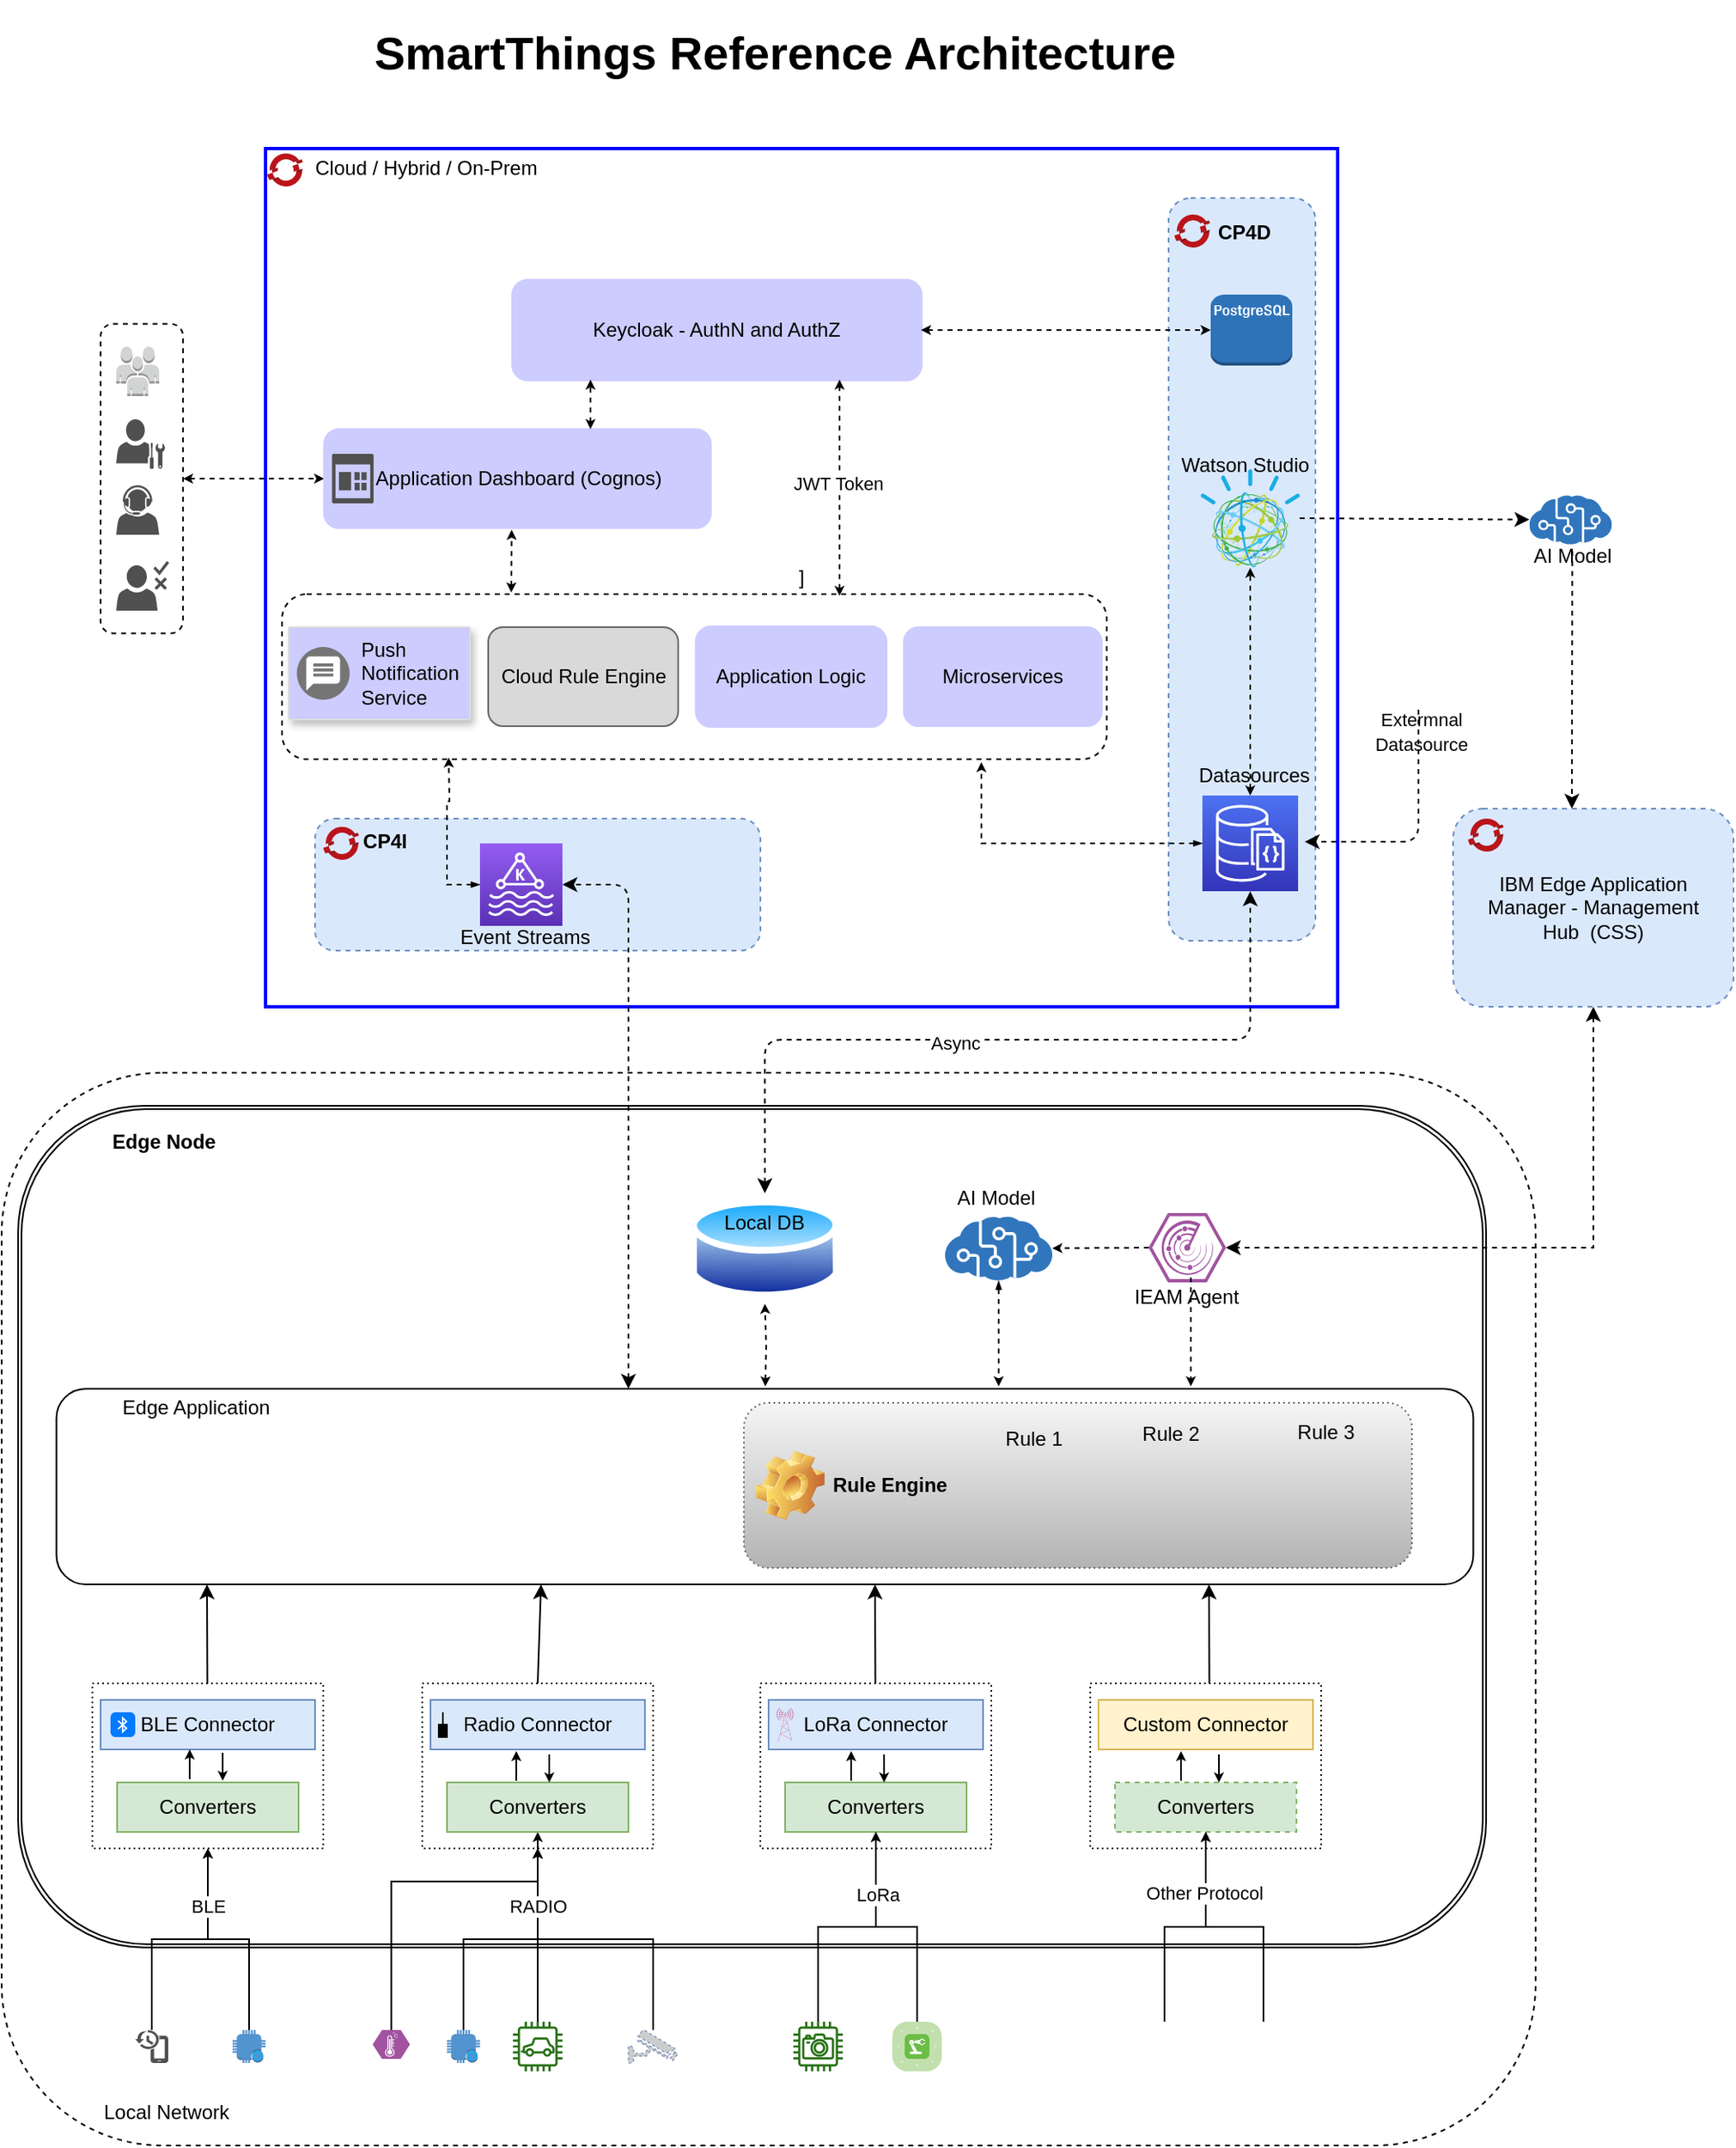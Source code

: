 <mxfile version="13.6.6" type="device"><diagram id="K2JOMQrAE5aV9y4oIN3B" name="Reference Architecture"><mxGraphModel dx="1384" dy="809" grid="1" gridSize="10" guides="1" tooltips="1" connect="1" arrows="1" fold="1" page="1" pageScale="1" pageWidth="3300" pageHeight="4681" math="0" shadow="0"><root><mxCell id="0"/><mxCell id="1" parent="0"/><mxCell id="ki3pZIqDiEEyHdZOTzgK-7" value="" style="shape=ext;rounded=1;html=1;whiteSpace=wrap;double=1;" parent="1" vertex="1"><mxGeometry x="530" y="810" width="890" height="510" as="geometry"/></mxCell><mxCell id="ki3pZIqDiEEyHdZOTzgK-104" value="]&lt;br&gt;" style="rounded=0;whiteSpace=wrap;html=1;fillColor=none;strokeWidth=2;strokeColor=#0000FF;arcSize=18;" parent="1" vertex="1"><mxGeometry x="680" y="230" width="650" height="520" as="geometry"/></mxCell><mxCell id="i5qE6kOKq2bLkz_fCe1D-12" value="" style="rounded=1;whiteSpace=wrap;html=1;dashed=1;fillColor=#dae8fc;strokeColor=#6c8ebf;" vertex="1" parent="1"><mxGeometry x="710" y="636" width="270" height="80" as="geometry"/></mxCell><mxCell id="lqFAifLF0XMjg3w4Bl0_-29" value="" style="rounded=1;whiteSpace=wrap;html=1;dashed=1;fillColor=#dae8fc;strokeColor=#6c8ebf;" parent="1" vertex="1"><mxGeometry x="1227.5" y="260" width="89" height="450" as="geometry"/></mxCell><mxCell id="lqFAifLF0XMjg3w4Bl0_-6" value="" style="rounded=1;whiteSpace=wrap;html=1;fillColor=none;dashed=1;" parent="1" vertex="1"><mxGeometry x="580" y="336.25" width="50" height="187.5" as="geometry"/></mxCell><mxCell id="ki3pZIqDiEEyHdZOTzgK-134" value="" style="rounded=1;whiteSpace=wrap;html=1;strokeWidth=1;fillColor=none;dashed=1;" parent="1" vertex="1"><mxGeometry x="690" y="500" width="500" height="100" as="geometry"/></mxCell><mxCell id="ki3pZIqDiEEyHdZOTzgK-8" value="" style="rounded=1;whiteSpace=wrap;html=1;fillColor=none;dashed=1;" parent="1" vertex="1"><mxGeometry x="520" y="790" width="930" height="650" as="geometry"/></mxCell><mxCell id="ki3pZIqDiEEyHdZOTzgK-4" value="" style="outlineConnect=0;dashed=0;verticalLabelPosition=bottom;verticalAlign=top;align=center;html=1;shape=mxgraph.aws3.alexa_enabled_device;fillColor=#5294CF;gradientColor=none;" parent="1" vertex="1"><mxGeometry x="660" y="1370" width="20" height="20" as="geometry"/></mxCell><mxCell id="ki3pZIqDiEEyHdZOTzgK-5" value="" style="pointerEvents=1;shadow=0;dashed=0;html=1;strokeColor=none;labelPosition=center;verticalLabelPosition=bottom;verticalAlign=top;align=center;fillColor=#505050;shape=mxgraph.mscae.intune.device_history" parent="1" vertex="1"><mxGeometry x="601" y="1370" width="20" height="20" as="geometry"/></mxCell><mxCell id="ki3pZIqDiEEyHdZOTzgK-49" value="" style="edgeStyle=orthogonalEdgeStyle;rounded=0;orthogonalLoop=1;jettySize=auto;html=1;startSize=3;endSize=3;" parent="1" source="ki3pZIqDiEEyHdZOTzgK-6" target="ki3pZIqDiEEyHdZOTzgK-43" edge="1"><mxGeometry relative="1" as="geometry"/></mxCell><mxCell id="ki3pZIqDiEEyHdZOTzgK-6" value="" style="outlineConnect=0;fontColor=#232F3E;gradientColor=none;fillColor=#277116;strokeColor=none;dashed=0;verticalLabelPosition=bottom;verticalAlign=top;align=center;html=1;fontSize=12;fontStyle=0;aspect=fixed;pointerEvents=1;shape=mxgraph.aws4.car;" parent="1" vertex="1"><mxGeometry x="830" y="1365" width="30" height="30" as="geometry"/></mxCell><mxCell id="ki3pZIqDiEEyHdZOTzgK-19" value="" style="fontColor=#0066CC;verticalAlign=top;verticalLabelPosition=bottom;labelPosition=center;align=center;html=1;outlineConnect=0;fillColor=#CCCCCC;strokeColor=#6881B3;gradientColor=none;gradientDirection=north;strokeWidth=2;shape=mxgraph.networks.security_camera;dashed=1;" parent="1" vertex="1"><mxGeometry x="900" y="1370" width="30" height="20" as="geometry"/></mxCell><mxCell id="ki3pZIqDiEEyHdZOTzgK-20" value="" style="outlineConnect=0;fontColor=#232F3E;gradientColor=none;fillColor=#277116;strokeColor=none;dashed=0;verticalLabelPosition=bottom;verticalAlign=top;align=center;html=1;fontSize=12;fontStyle=0;aspect=fixed;pointerEvents=1;shape=mxgraph.aws4.camera;" parent="1" vertex="1"><mxGeometry x="1000" y="1365" width="30" height="30" as="geometry"/></mxCell><mxCell id="ki3pZIqDiEEyHdZOTzgK-23" value="Local Network" style="text;html=1;strokeColor=none;fillColor=none;align=center;verticalAlign=middle;whiteSpace=wrap;rounded=0;dashed=1;" parent="1" vertex="1"><mxGeometry x="580" y="1410" width="80" height="20" as="geometry"/></mxCell><mxCell id="ki3pZIqDiEEyHdZOTzgK-29" value="" style="rounded=0;whiteSpace=wrap;html=1;fillColor=none;dashed=1;dashPattern=1 2;strokeColor=#0F0F0F;" parent="1" vertex="1"><mxGeometry x="575" y="1160" width="140" height="100" as="geometry"/></mxCell><mxCell id="ki3pZIqDiEEyHdZOTzgK-28" value="BLE Connector" style="rounded=0;whiteSpace=wrap;html=1;fillColor=#dae8fc;strokeColor=#6c8ebf;" parent="1" vertex="1"><mxGeometry x="580" y="1170" width="130" height="30" as="geometry"/></mxCell><mxCell id="ki3pZIqDiEEyHdZOTzgK-30" value="Converters" style="rounded=0;whiteSpace=wrap;html=1;fillColor=#d5e8d4;strokeColor=#82b366;" parent="1" vertex="1"><mxGeometry x="590" y="1220" width="110" height="30" as="geometry"/></mxCell><mxCell id="ki3pZIqDiEEyHdZOTzgK-31" value="" style="shape=image;html=1;verticalAlign=top;verticalLabelPosition=bottom;labelBackgroundColor=#ffffff;imageAspect=0;aspect=fixed;image=https://cdn4.iconfinder.com/data/icons/ionicons/512/icon-ios7-refresh-empty-128.png;dashed=1;dashPattern=1 2;strokeColor=#0F0F0F;fillColor=none;" parent="1" vertex="1"><mxGeometry x="593" y="1226" width="20" height="20" as="geometry"/></mxCell><mxCell id="ki3pZIqDiEEyHdZOTzgK-32" value="" style="html=1;strokeWidth=1;shadow=0;dashed=0;shape=mxgraph.ios7.misc.bluetooth;fillColor=#007AFF;strokeColor=none;buttonText=;strokeColor2=#222222;fontColor=#222222;fontSize=8;verticalLabelPosition=bottom;verticalAlign=top;align=center;dashPattern=1 2;" parent="1" vertex="1"><mxGeometry x="586" y="1177.5" width="15" height="15" as="geometry"/></mxCell><mxCell id="ki3pZIqDiEEyHdZOTzgK-34" value="" style="endArrow=classic;html=1;entryX=0.582;entryY=-0.033;entryDx=0;entryDy=0;entryPerimeter=0;startSize=3;endSize=3;" parent="1" target="ki3pZIqDiEEyHdZOTzgK-30" edge="1"><mxGeometry width="50" height="50" relative="1" as="geometry"><mxPoint x="654" y="1202" as="sourcePoint"/><mxPoint x="1140" y="1190" as="targetPoint"/></mxGeometry></mxCell><mxCell id="ki3pZIqDiEEyHdZOTzgK-35" value="" style="endArrow=classic;html=1;entryX=0.454;entryY=1;entryDx=0;entryDy=0;entryPerimeter=0;startSize=3;endSize=3;" parent="1" edge="1"><mxGeometry width="50" height="50" relative="1" as="geometry"><mxPoint x="634" y="1218" as="sourcePoint"/><mxPoint x="634.02" y="1200" as="targetPoint"/></mxGeometry></mxCell><mxCell id="ki3pZIqDiEEyHdZOTzgK-39" value="" style="edgeStyle=orthogonalEdgeStyle;rounded=0;orthogonalLoop=1;jettySize=auto;html=1;startSize=3;endSize=3;" parent="1" source="ki3pZIqDiEEyHdZOTzgK-5" target="ki3pZIqDiEEyHdZOTzgK-29" edge="1"><mxGeometry relative="1" as="geometry"/></mxCell><mxCell id="ki3pZIqDiEEyHdZOTzgK-38" value="" style="edgeStyle=orthogonalEdgeStyle;rounded=0;orthogonalLoop=1;jettySize=auto;html=1;startSize=3;endSize=3;" parent="1" source="ki3pZIqDiEEyHdZOTzgK-4" target="ki3pZIqDiEEyHdZOTzgK-29" edge="1"><mxGeometry relative="1" as="geometry"/></mxCell><mxCell id="ki3pZIqDiEEyHdZOTzgK-40" value="BLE" style="edgeLabel;html=1;align=center;verticalAlign=middle;resizable=0;points=[];" parent="ki3pZIqDiEEyHdZOTzgK-38" vertex="1" connectable="0"><mxGeometry x="0.481" relative="1" as="geometry"><mxPoint as="offset"/></mxGeometry></mxCell><mxCell id="ki3pZIqDiEEyHdZOTzgK-41" value="" style="rounded=0;whiteSpace=wrap;html=1;fillColor=none;dashed=1;dashPattern=1 2;strokeColor=#0F0F0F;" parent="1" vertex="1"><mxGeometry x="775" y="1160" width="140" height="100" as="geometry"/></mxCell><mxCell id="ki3pZIqDiEEyHdZOTzgK-42" value="Radio Connector" style="rounded=0;whiteSpace=wrap;html=1;fillColor=#dae8fc;strokeColor=#6c8ebf;" parent="1" vertex="1"><mxGeometry x="780" y="1170" width="130" height="30" as="geometry"/></mxCell><mxCell id="ki3pZIqDiEEyHdZOTzgK-43" value="Converters" style="rounded=0;whiteSpace=wrap;html=1;fillColor=#d5e8d4;strokeColor=#82b366;" parent="1" vertex="1"><mxGeometry x="790" y="1220" width="110" height="30" as="geometry"/></mxCell><mxCell id="ki3pZIqDiEEyHdZOTzgK-44" value="" style="outlineConnect=0;dashed=0;verticalLabelPosition=bottom;verticalAlign=top;align=center;html=1;shape=mxgraph.aws3.alexa_enabled_device;fillColor=#5294CF;gradientColor=none;" parent="1" vertex="1"><mxGeometry x="790" y="1370" width="20" height="20" as="geometry"/></mxCell><mxCell id="ki3pZIqDiEEyHdZOTzgK-45" value="" style="edgeStyle=orthogonalEdgeStyle;rounded=0;orthogonalLoop=1;jettySize=auto;html=1;startSize=3;endSize=3;" parent="1" source="ki3pZIqDiEEyHdZOTzgK-44" target="ki3pZIqDiEEyHdZOTzgK-41" edge="1"><mxGeometry relative="1" as="geometry"/></mxCell><mxCell id="ki3pZIqDiEEyHdZOTzgK-47" value="" style="edgeStyle=orthogonalEdgeStyle;rounded=0;orthogonalLoop=1;jettySize=auto;html=1;startSize=3;endSize=3;" parent="1" source="ki3pZIqDiEEyHdZOTzgK-19" target="ki3pZIqDiEEyHdZOTzgK-41" edge="1"><mxGeometry relative="1" as="geometry"/></mxCell><mxCell id="ki3pZIqDiEEyHdZOTzgK-48" value="RADIO" style="edgeLabel;html=1;align=center;verticalAlign=middle;resizable=0;points=[];" parent="ki3pZIqDiEEyHdZOTzgK-47" vertex="1" connectable="0"><mxGeometry x="0.611" relative="1" as="geometry"><mxPoint as="offset"/></mxGeometry></mxCell><mxCell id="ki3pZIqDiEEyHdZOTzgK-50" value="" style="verticalLabelPosition=bottom;shadow=0;dashed=0;align=center;fillColor=strokeColor;html=1;verticalAlign=top;strokeWidth=1;shape=mxgraph.electrical.miscellaneous.mf_contact_2;dashPattern=1 2;direction=south;" parent="1" vertex="1"><mxGeometry x="785" y="1177.5" width="5" height="15" as="geometry"/></mxCell><mxCell id="ki3pZIqDiEEyHdZOTzgK-51" value="" style="rounded=0;whiteSpace=wrap;html=1;fillColor=none;dashed=1;dashPattern=1 2;strokeColor=#0F0F0F;" parent="1" vertex="1"><mxGeometry x="980" y="1160" width="140" height="100" as="geometry"/></mxCell><mxCell id="ki3pZIqDiEEyHdZOTzgK-52" value="LoRa Connector" style="rounded=0;whiteSpace=wrap;html=1;fillColor=#dae8fc;strokeColor=#6c8ebf;" parent="1" vertex="1"><mxGeometry x="985" y="1170" width="130" height="30" as="geometry"/></mxCell><mxCell id="ki3pZIqDiEEyHdZOTzgK-53" value="Converters" style="rounded=0;whiteSpace=wrap;html=1;fillColor=#d5e8d4;strokeColor=#82b366;" parent="1" vertex="1"><mxGeometry x="995" y="1220" width="110" height="30" as="geometry"/></mxCell><mxCell id="ki3pZIqDiEEyHdZOTzgK-54" value="" style="verticalLabelPosition=bottom;html=1;fillColor=#6ABD46;strokeColor=#ffffff;verticalAlign=top;align=center;points=[[0.085,0.085,0],[0.915,0.085,0],[0.915,0.915,0],[0.085,0.915,0],[0.25,0,0],[0.5,0,0],[0.75,0,0],[1,0.25,0],[1,0.5,0],[1,0.75,0],[0.75,1,0],[0.5,1,0],[0.25,1,0],[0,0.75,0],[0,0.5,0],[0,0.25,0]];pointerEvents=1;shape=mxgraph.cisco_safe.compositeIcon;bgIcon=mxgraph.cisco_safe.architecture.generic_appliance;resIcon=mxgraph.cisco_safe.architecture.actuator;dashed=1;dashPattern=1 2;" parent="1" vertex="1"><mxGeometry x="1060" y="1365" width="30" height="30" as="geometry"/></mxCell><mxCell id="ki3pZIqDiEEyHdZOTzgK-55" value="" style="edgeStyle=orthogonalEdgeStyle;rounded=0;orthogonalLoop=1;jettySize=auto;html=1;startSize=3;endSize=3;" parent="1" source="ki3pZIqDiEEyHdZOTzgK-20" target="ki3pZIqDiEEyHdZOTzgK-53" edge="1"><mxGeometry relative="1" as="geometry"/></mxCell><mxCell id="ki3pZIqDiEEyHdZOTzgK-56" value="" style="edgeStyle=orthogonalEdgeStyle;rounded=0;orthogonalLoop=1;jettySize=auto;html=1;startSize=3;endSize=3;" parent="1" source="ki3pZIqDiEEyHdZOTzgK-54" target="ki3pZIqDiEEyHdZOTzgK-53" edge="1"><mxGeometry relative="1" as="geometry"/></mxCell><mxCell id="ki3pZIqDiEEyHdZOTzgK-57" value="LoRa" style="edgeLabel;html=1;align=center;verticalAlign=middle;resizable=0;points=[];" parent="ki3pZIqDiEEyHdZOTzgK-56" vertex="1" connectable="0"><mxGeometry x="0.457" y="-1" relative="1" as="geometry"><mxPoint as="offset"/></mxGeometry></mxCell><mxCell id="ki3pZIqDiEEyHdZOTzgK-58" value="" style="fontColor=#0066CC;verticalAlign=top;verticalLabelPosition=bottom;labelPosition=center;align=center;html=1;outlineConnect=0;fillColor=#CCCCCC;gradientColor=none;gradientDirection=north;strokeWidth=2;shape=mxgraph.networks.radio_tower;dashed=1;dashPattern=1 2;strokeColor=#CC0066;" parent="1" vertex="1"><mxGeometry x="990" y="1175" width="10" height="20" as="geometry"/></mxCell><mxCell id="ki3pZIqDiEEyHdZOTzgK-59" value="" style="shape=image;html=1;verticalAlign=top;verticalLabelPosition=bottom;labelBackgroundColor=#ffffff;imageAspect=0;aspect=fixed;image=https://cdn4.iconfinder.com/data/icons/ionicons/512/icon-ios7-refresh-empty-128.png;dashed=1;dashPattern=1 2;strokeColor=#0F0F0F;fillColor=none;" parent="1" vertex="1"><mxGeometry x="790" y="1226" width="20" height="20" as="geometry"/></mxCell><mxCell id="ki3pZIqDiEEyHdZOTzgK-60" value="" style="shape=image;html=1;verticalAlign=top;verticalLabelPosition=bottom;labelBackgroundColor=#ffffff;imageAspect=0;aspect=fixed;image=https://cdn4.iconfinder.com/data/icons/ionicons/512/icon-ios7-refresh-empty-128.png;dashed=1;dashPattern=1 2;strokeColor=#0F0F0F;fillColor=none;" parent="1" vertex="1"><mxGeometry x="995" y="1225" width="20" height="20" as="geometry"/></mxCell><mxCell id="ki3pZIqDiEEyHdZOTzgK-61" value="" style="endArrow=classic;html=1;entryX=0.582;entryY=-0.033;entryDx=0;entryDy=0;entryPerimeter=0;startSize=3;endSize=3;" parent="1" edge="1"><mxGeometry width="50" height="50" relative="1" as="geometry"><mxPoint x="852" y="1203" as="sourcePoint"/><mxPoint x="852.02" y="1220.01" as="targetPoint"/></mxGeometry></mxCell><mxCell id="ki3pZIqDiEEyHdZOTzgK-62" value="" style="endArrow=classic;html=1;entryX=0.454;entryY=1;entryDx=0;entryDy=0;entryPerimeter=0;startSize=3;endSize=3;" parent="1" edge="1"><mxGeometry width="50" height="50" relative="1" as="geometry"><mxPoint x="832" y="1219" as="sourcePoint"/><mxPoint x="832.02" y="1201" as="targetPoint"/></mxGeometry></mxCell><mxCell id="ki3pZIqDiEEyHdZOTzgK-63" value="" style="endArrow=classic;html=1;entryX=0.582;entryY=-0.033;entryDx=0;entryDy=0;entryPerimeter=0;startSize=3;endSize=3;" parent="1" edge="1"><mxGeometry width="50" height="50" relative="1" as="geometry"><mxPoint x="1055" y="1203" as="sourcePoint"/><mxPoint x="1055.02" y="1220.01" as="targetPoint"/></mxGeometry></mxCell><mxCell id="ki3pZIqDiEEyHdZOTzgK-64" value="" style="endArrow=classic;html=1;entryX=0.454;entryY=1;entryDx=0;entryDy=0;entryPerimeter=0;startSize=3;endSize=3;" parent="1" edge="1"><mxGeometry width="50" height="50" relative="1" as="geometry"><mxPoint x="1035" y="1219" as="sourcePoint"/><mxPoint x="1035.02" y="1201" as="targetPoint"/></mxGeometry></mxCell><mxCell id="ki3pZIqDiEEyHdZOTzgK-65" value="" style="rounded=0;whiteSpace=wrap;html=1;fillColor=none;dashed=1;dashPattern=1 2;strokeColor=#0F0F0F;" parent="1" vertex="1"><mxGeometry x="1180" y="1160" width="140" height="100" as="geometry"/></mxCell><mxCell id="ki3pZIqDiEEyHdZOTzgK-66" value="Custom Connector" style="rounded=0;whiteSpace=wrap;html=1;fillColor=#fff2cc;strokeColor=#d6b656;" parent="1" vertex="1"><mxGeometry x="1185" y="1170" width="130" height="30" as="geometry"/></mxCell><mxCell id="ki3pZIqDiEEyHdZOTzgK-67" value="Converters" style="rounded=0;whiteSpace=wrap;html=1;fillColor=#d5e8d4;strokeColor=#82b366;dashed=1;" parent="1" vertex="1"><mxGeometry x="1195" y="1220" width="110" height="30" as="geometry"/></mxCell><mxCell id="ki3pZIqDiEEyHdZOTzgK-68" value="" style="endArrow=classic;html=1;entryX=0.454;entryY=1;entryDx=0;entryDy=0;entryPerimeter=0;startSize=3;endSize=3;" parent="1" edge="1"><mxGeometry width="50" height="50" relative="1" as="geometry"><mxPoint x="1235" y="1219" as="sourcePoint"/><mxPoint x="1235.02" y="1201" as="targetPoint"/></mxGeometry></mxCell><mxCell id="ki3pZIqDiEEyHdZOTzgK-69" value="" style="endArrow=classic;html=1;entryX=0.582;entryY=-0.033;entryDx=0;entryDy=0;entryPerimeter=0;startSize=3;endSize=3;" parent="1" edge="1"><mxGeometry width="50" height="50" relative="1" as="geometry"><mxPoint x="1258" y="1203" as="sourcePoint"/><mxPoint x="1258.02" y="1220.01" as="targetPoint"/></mxGeometry></mxCell><mxCell id="ki3pZIqDiEEyHdZOTzgK-70" value="" style="shape=image;html=1;verticalAlign=top;verticalLabelPosition=bottom;labelBackgroundColor=#ffffff;imageAspect=0;aspect=fixed;image=https://cdn2.iconfinder.com/data/icons/ios-7-icons/50/engine-128.png;dashed=1;dashPattern=1 2;strokeColor=#CC0066;fillColor=none;" parent="1" vertex="1"><mxGeometry x="1210" y="1365" width="30" height="30" as="geometry"/></mxCell><mxCell id="ki3pZIqDiEEyHdZOTzgK-71" value="" style="shape=image;html=1;verticalAlign=top;verticalLabelPosition=bottom;labelBackgroundColor=#ffffff;imageAspect=0;aspect=fixed;image=https://cdn0.iconfinder.com/data/icons/analytic-investment-and-balanced-scorecard/512/33_Bulb_light_light_bulb_tips-128.png;dashed=1;dashPattern=1 2;strokeColor=#CC0066;fillColor=none;" parent="1" vertex="1"><mxGeometry x="1270" y="1365" width="30" height="30" as="geometry"/></mxCell><mxCell id="ki3pZIqDiEEyHdZOTzgK-72" value="" style="edgeStyle=orthogonalEdgeStyle;rounded=0;orthogonalLoop=1;jettySize=auto;html=1;startSize=3;endSize=3;" parent="1" source="ki3pZIqDiEEyHdZOTzgK-71" target="ki3pZIqDiEEyHdZOTzgK-67" edge="1"><mxGeometry relative="1" as="geometry"/></mxCell><mxCell id="ki3pZIqDiEEyHdZOTzgK-73" value="" style="edgeStyle=orthogonalEdgeStyle;rounded=0;orthogonalLoop=1;jettySize=auto;html=1;startSize=3;endSize=3;" parent="1" source="ki3pZIqDiEEyHdZOTzgK-70" target="ki3pZIqDiEEyHdZOTzgK-67" edge="1"><mxGeometry relative="1" as="geometry"/></mxCell><mxCell id="ki3pZIqDiEEyHdZOTzgK-74" value="Other Protocol" style="edgeLabel;html=1;align=center;verticalAlign=middle;resizable=0;points=[];" parent="ki3pZIqDiEEyHdZOTzgK-73" vertex="1" connectable="0"><mxGeometry x="0.471" y="1" relative="1" as="geometry"><mxPoint as="offset"/></mxGeometry></mxCell><mxCell id="ki3pZIqDiEEyHdZOTzgK-75" value="Rule Engine" style="label;whiteSpace=wrap;html=1;image=img/clipart/Gear_128x128.png;dashed=1;dashPattern=1 2;gradientColor=#b3b3b3;fillColor=#f5f5f5;strokeColor=#666666;" parent="1" vertex="1"><mxGeometry x="970" y="990" width="405" height="100" as="geometry"/></mxCell><mxCell id="ki3pZIqDiEEyHdZOTzgK-76" value="&lt;p style=&quot;line-height: 120%&quot;&gt;&lt;font style=&quot;font-size: 12px&quot;&gt;Edge Node&lt;/font&gt;&lt;/p&gt;" style="text;strokeColor=none;fillColor=none;html=1;fontSize=24;fontStyle=1;verticalAlign=middle;align=center;dashed=1;dashPattern=1 2;" parent="1" vertex="1"><mxGeometry x="575" y="820" width="85" height="20" as="geometry"/></mxCell><mxCell id="ki3pZIqDiEEyHdZOTzgK-77" value="" style="shape=image;html=1;verticalAlign=top;verticalLabelPosition=bottom;labelBackgroundColor=#ffffff;imageAspect=0;aspect=fixed;image=https://cdn3.iconfinder.com/data/icons/ui-outline-1/100/ui_42-128.png;dashed=1;dashPattern=1 2;strokeColor=#CC0066;fillColor=none;" parent="1" vertex="1"><mxGeometry x="1115" y="1021.5" width="61" height="61" as="geometry"/></mxCell><mxCell id="ki3pZIqDiEEyHdZOTzgK-78" value="" style="shape=image;html=1;verticalAlign=top;verticalLabelPosition=bottom;labelBackgroundColor=#ffffff;imageAspect=0;aspect=fixed;image=https://cdn0.iconfinder.com/data/icons/analytic-investment-and-balanced-scorecard/512/40_Control_setting_Gear_setting-128.png;dashed=1;dashPattern=1 2;strokeColor=#CC0066;fillColor=none;" parent="1" vertex="1"><mxGeometry x="1200.5" y="1019" width="65" height="65" as="geometry"/></mxCell><mxCell id="ki3pZIqDiEEyHdZOTzgK-79" value="" style="shape=image;html=1;verticalAlign=top;verticalLabelPosition=bottom;labelBackgroundColor=#ffffff;imageAspect=0;aspect=fixed;image=https://cdn4.iconfinder.com/data/icons/web-essential-4/64/42-web_essential-128.png;dashed=1;dashPattern=1 2;strokeColor=#CC0066;fillColor=none;" parent="1" vertex="1"><mxGeometry x="1290" y="1017.5" width="65" height="65" as="geometry"/></mxCell><mxCell id="ki3pZIqDiEEyHdZOTzgK-87" value="Rule 1" style="text;html=1;strokeColor=none;fillColor=none;align=center;verticalAlign=middle;whiteSpace=wrap;rounded=0;dashed=1;dashPattern=1 2;" parent="1" vertex="1"><mxGeometry x="1125.5" y="1001.5" width="40" height="20" as="geometry"/></mxCell><mxCell id="ki3pZIqDiEEyHdZOTzgK-88" value="Rule 2" style="text;html=1;strokeColor=none;fillColor=none;align=center;verticalAlign=middle;whiteSpace=wrap;rounded=0;dashed=1;dashPattern=1 2;" parent="1" vertex="1"><mxGeometry x="1208.5" y="999" width="40" height="20" as="geometry"/></mxCell><mxCell id="ki3pZIqDiEEyHdZOTzgK-89" value="Rule 3" style="text;html=1;strokeColor=none;fillColor=none;align=center;verticalAlign=middle;whiteSpace=wrap;rounded=0;dashed=1;dashPattern=1 2;" parent="1" vertex="1"><mxGeometry x="1302.5" y="997.5" width="40" height="20" as="geometry"/></mxCell><mxCell id="ki3pZIqDiEEyHdZOTzgK-94" value="" style="edgeStyle=orthogonalEdgeStyle;rounded=0;orthogonalLoop=1;jettySize=auto;html=1;startSize=3;endSize=3;" parent="1" source="ki3pZIqDiEEyHdZOTzgK-92" target="ki3pZIqDiEEyHdZOTzgK-41" edge="1"><mxGeometry relative="1" as="geometry"><Array as="points"><mxPoint x="756" y="1280"/><mxPoint x="845" y="1280"/></Array></mxGeometry></mxCell><mxCell id="ki3pZIqDiEEyHdZOTzgK-92" value="" style="verticalLabelPosition=bottom;html=1;fillColor=#A153A0;strokeColor=#ffffff;verticalAlign=top;align=center;points=[[0,0.5,0],[0.125,0.25,0],[0.25,0,0],[0.5,0,0],[0.75,0,0],[0.875,0.25,0],[1,0.5,0],[0.875,0.75,0],[0.75,1,0],[0.5,1,0],[0.125,0.75,0]];pointerEvents=1;shape=mxgraph.cisco_safe.compositeIcon;bgIcon=mxgraph.cisco_safe.design.blank_device;resIcon=mxgraph.cisco_safe.design.sensor;dashed=1;" parent="1" vertex="1"><mxGeometry x="745" y="1370" width="22.5" height="17.5" as="geometry"/></mxCell><mxCell id="ki3pZIqDiEEyHdZOTzgK-98" value="" style="edgeStyle=orthogonalEdgeStyle;rounded=0;orthogonalLoop=1;jettySize=auto;html=1;startSize=3;endSize=3;jumpSize=3;dashed=1;startArrow=classic;startFill=1;" parent="1" target="ki3pZIqDiEEyHdZOTzgK-95" edge="1"><mxGeometry relative="1" as="geometry"><mxPoint x="983" y="980" as="sourcePoint"/></mxGeometry></mxCell><mxCell id="ki3pZIqDiEEyHdZOTzgK-95" value="" style="aspect=fixed;perimeter=ellipsePerimeter;html=1;align=center;shadow=0;dashed=0;spacingTop=3;image;image=img/lib/active_directory/database.svg;strokeColor=#CC0066;fillColor=none;" parent="1" vertex="1"><mxGeometry x="937.46" y="863" width="90.54" height="67" as="geometry"/></mxCell><mxCell id="ki3pZIqDiEEyHdZOTzgK-101" value="" style="edgeStyle=orthogonalEdgeStyle;rounded=0;jumpSize=3;orthogonalLoop=1;jettySize=auto;html=1;startSize=3;endSize=3;strokeColor=#000000;dashed=1;strokeWidth=1;startArrow=blockThin;startFill=1;entryX=0.665;entryY=-0.013;entryDx=0;entryDy=0;entryPerimeter=0;" parent="1" source="ki3pZIqDiEEyHdZOTzgK-96" edge="1" target="i5qE6kOKq2bLkz_fCe1D-4"><mxGeometry relative="1" as="geometry"><mxPoint x="1121" y="991" as="targetPoint"/></mxGeometry></mxCell><mxCell id="ki3pZIqDiEEyHdZOTzgK-96" value="" style="aspect=fixed;html=1;points=[];align=center;image;fontSize=12;image=img/lib/mscae/Cognitive_Services.svg;dashed=1;strokeColor=#CC0066;fillColor=none;" parent="1" vertex="1"><mxGeometry x="1092" y="877" width="65" height="39" as="geometry"/></mxCell><mxCell id="ki3pZIqDiEEyHdZOTzgK-99" value="Local DB" style="text;html=1;strokeColor=none;fillColor=none;align=center;verticalAlign=middle;whiteSpace=wrap;rounded=0;dashed=1;" parent="1" vertex="1"><mxGeometry x="953.23" y="871" width="59" height="20" as="geometry"/></mxCell><mxCell id="ki3pZIqDiEEyHdZOTzgK-100" value="AI Model" style="text;html=1;strokeColor=none;fillColor=none;align=center;verticalAlign=middle;whiteSpace=wrap;rounded=0;dashed=1;" parent="1" vertex="1"><mxGeometry x="1092.5" y="856" width="60" height="20" as="geometry"/></mxCell><mxCell id="ki3pZIqDiEEyHdZOTzgK-102" value="" style="verticalLabelPosition=bottom;html=1;fillColor=#A153A0;strokeColor=#ffffff;verticalAlign=top;align=center;points=[[0,0.5,0],[0.125,0.25,0],[0.25,0,0],[0.5,0,0],[0.75,0,0],[0.875,0.25,0],[1,0.5,0],[0.875,0.75,0],[0.75,1,0],[0.5,1,0],[0.125,0.75,0]];pointerEvents=1;shape=mxgraph.cisco_safe.compositeIcon;bgIcon=mxgraph.cisco_safe.design.blank_device;resIcon=mxgraph.cisco_safe.design.tetration_agent;dashed=1;" parent="1" vertex="1"><mxGeometry x="1215.5" y="875" width="46.67" height="42" as="geometry"/></mxCell><mxCell id="ki3pZIqDiEEyHdZOTzgK-103" value="IEAM Agent" style="text;html=1;strokeColor=none;fillColor=none;align=center;verticalAlign=middle;whiteSpace=wrap;rounded=0;dashed=1;" parent="1" vertex="1"><mxGeometry x="1201" y="914" width="75" height="23" as="geometry"/></mxCell><mxCell id="ki3pZIqDiEEyHdZOTzgK-136" value="" style="edgeStyle=orthogonalEdgeStyle;rounded=0;jumpSize=3;orthogonalLoop=1;jettySize=auto;html=1;startArrow=blockThin;startFill=1;startSize=3;endSize=3;strokeColor=#000000;strokeWidth=1;entryX=0.848;entryY=1.018;entryDx=0;entryDy=0;entryPerimeter=0;dashed=1;" parent="1" source="rYIFCAR1Jc3zengqtZNw-4" target="ki3pZIqDiEEyHdZOTzgK-134" edge="1"><mxGeometry relative="1" as="geometry"><mxPoint x="1114" y="610" as="targetPoint"/><mxPoint x="1220" y="654.1" as="sourcePoint"/></mxGeometry></mxCell><mxCell id="ki3pZIqDiEEyHdZOTzgK-106" value="" style="endArrow=classic;startArrow=classic;html=1;dashed=1;strokeColor=#000000;strokeWidth=1;edgeStyle=orthogonalEdgeStyle;endSize=6;startSize=6;exitX=0.5;exitY=0;exitDx=0;exitDy=0;" parent="1" source="ki3pZIqDiEEyHdZOTzgK-95" target="rYIFCAR1Jc3zengqtZNw-4" edge="1"><mxGeometry width="50" height="50" relative="1" as="geometry"><mxPoint x="990" y="740" as="sourcePoint"/><mxPoint x="1252" y="684.25" as="targetPoint"/><Array as="points"><mxPoint x="983" y="770"/><mxPoint x="1277" y="770"/></Array></mxGeometry></mxCell><mxCell id="ki3pZIqDiEEyHdZOTzgK-107" value="Async" style="edgeLabel;html=1;align=center;verticalAlign=middle;resizable=0;points=[];" parent="ki3pZIqDiEEyHdZOTzgK-106" vertex="1" connectable="0"><mxGeometry x="-0.126" y="-2" relative="1" as="geometry"><mxPoint as="offset"/></mxGeometry></mxCell><mxCell id="ki3pZIqDiEEyHdZOTzgK-108" value="Cloud / Hybrid / On-Prem" style="text;html=1;strokeColor=none;fillColor=none;align=center;verticalAlign=middle;whiteSpace=wrap;rounded=0;dashed=1;" parent="1" vertex="1"><mxGeometry x="700" y="232" width="155" height="20" as="geometry"/></mxCell><mxCell id="lqFAifLF0XMjg3w4Bl0_-28" value="" style="edgeStyle=orthogonalEdgeStyle;rounded=0;orthogonalLoop=1;jettySize=auto;html=1;dashed=1;startArrow=classic;startFill=1;startSize=6;endSize=6;entryX=1;entryY=0.5;entryDx=0;entryDy=0;entryPerimeter=0;exitX=0.5;exitY=1;exitDx=0;exitDy=0;" parent="1" source="ki3pZIqDiEEyHdZOTzgK-109" target="ki3pZIqDiEEyHdZOTzgK-102" edge="1"><mxGeometry relative="1" as="geometry"/></mxCell><mxCell id="ki3pZIqDiEEyHdZOTzgK-109" value="" style="rounded=1;whiteSpace=wrap;html=1;dashed=1;strokeColor=#6c8ebf;fillColor=#dae8fc;" parent="1" vertex="1"><mxGeometry x="1400" y="630" width="170" height="120" as="geometry"/></mxCell><mxCell id="ki3pZIqDiEEyHdZOTzgK-110" value="IBM Edge Application Manager - Management Hub&amp;nbsp; (CSS)" style="text;html=1;strokeColor=none;fillColor=none;align=center;verticalAlign=middle;whiteSpace=wrap;rounded=0;dashed=1;" parent="1" vertex="1"><mxGeometry x="1409" y="640" width="152" height="100" as="geometry"/></mxCell><mxCell id="ki3pZIqDiEEyHdZOTzgK-135" value="" style="edgeStyle=orthogonalEdgeStyle;rounded=0;jumpSize=3;orthogonalLoop=1;jettySize=auto;html=1;startArrow=blockThin;startFill=1;startSize=3;endSize=3;strokeColor=#000000;strokeWidth=1;dashed=1;" parent="1" source="rYIFCAR1Jc3zengqtZNw-2" edge="1"><mxGeometry relative="1" as="geometry"><mxPoint x="791" y="599" as="targetPoint"/><mxPoint x="790.9" y="649" as="sourcePoint"/></mxGeometry></mxCell><mxCell id="ki3pZIqDiEEyHdZOTzgK-115" value="Event Streams" style="text;html=1;strokeColor=none;fillColor=none;align=center;verticalAlign=middle;whiteSpace=wrap;rounded=0;dashed=1;" parent="1" vertex="1"><mxGeometry x="790" y="698" width="95" height="20" as="geometry"/></mxCell><mxCell id="ki3pZIqDiEEyHdZOTzgK-116" value="Datasources" style="text;html=1;strokeColor=none;fillColor=none;align=center;verticalAlign=middle;whiteSpace=wrap;rounded=0;dashed=1;" parent="1" vertex="1"><mxGeometry x="1232" y="600" width="95" height="20" as="geometry"/></mxCell><mxCell id="ki3pZIqDiEEyHdZOTzgK-117" value="" style="endArrow=classic;html=1;strokeColor=#000000;strokeWidth=1;exitX=0;exitY=0.5;exitDx=0;exitDy=0;exitPerimeter=0;dashed=1;startSize=3;endSize=3;" parent="1" source="ki3pZIqDiEEyHdZOTzgK-102" target="ki3pZIqDiEEyHdZOTzgK-96" edge="1"><mxGeometry width="50" height="50" relative="1" as="geometry"><mxPoint x="570" y="766" as="sourcePoint"/><mxPoint x="620" y="716" as="targetPoint"/></mxGeometry></mxCell><mxCell id="ki3pZIqDiEEyHdZOTzgK-121" value="" style="endArrow=classic;startArrow=classic;html=1;dashed=1;strokeColor=#000000;strokeWidth=1;edgeStyle=orthogonalEdgeStyle;" parent="1" source="i5qE6kOKq2bLkz_fCe1D-4" target="rYIFCAR1Jc3zengqtZNw-2" edge="1"><mxGeometry width="50" height="50" relative="1" as="geometry"><mxPoint x="924" y="977" as="sourcePoint"/><mxPoint x="820.87" y="690" as="targetPoint"/><Array as="points"><mxPoint x="900" y="676"/></Array></mxGeometry></mxCell><mxCell id="ki3pZIqDiEEyHdZOTzgK-123" value="" style="aspect=fixed;html=1;points=[];align=center;image;fontSize=12;image=img/lib/mscae/OpenShift.svg;dashed=1;strokeColor=#0000FF;strokeWidth=2;fillColor=#CCFFCC;" parent="1" vertex="1"><mxGeometry x="681" y="233" width="21.74" height="20" as="geometry"/></mxCell><mxCell id="ki3pZIqDiEEyHdZOTzgK-124" value="" style="strokeColor=#dddddd;shadow=1;strokeWidth=1;rounded=1;absoluteArcSize=1;arcSize=2;fillColor=#CCCCFF;" parent="1" vertex="1"><mxGeometry x="694" y="520" width="110" height="56" as="geometry"/></mxCell><mxCell id="ki3pZIqDiEEyHdZOTzgK-125" value="Push&#10;Notification&#10;Service" style="dashed=0;connectable=0;html=1;fillColor=#757575;strokeColor=none;shape=mxgraph.gcp2.push_notification_service;part=1;labelPosition=right;verticalLabelPosition=middle;align=left;verticalAlign=middle;spacingLeft=5;fontSize=12;" parent="ki3pZIqDiEEyHdZOTzgK-124" vertex="1"><mxGeometry y="0.5" width="32" height="32" relative="1" as="geometry"><mxPoint x="5" y="-16" as="offset"/></mxGeometry></mxCell><mxCell id="ki3pZIqDiEEyHdZOTzgK-130" value="Application Logic" style="rounded=1;whiteSpace=wrap;html=1;strokeColor=#CCCCFF;strokeWidth=2;fillColor=#CCCCFF;" parent="1" vertex="1"><mxGeometry x="941.27" y="520" width="114.73" height="60" as="geometry"/></mxCell><mxCell id="ki3pZIqDiEEyHdZOTzgK-131" value="Microservices" style="rounded=1;whiteSpace=wrap;html=1;strokeColor=#CCCCFF;strokeWidth=1;fillColor=#CCCCFF;" parent="1" vertex="1"><mxGeometry x="1067" y="520" width="120" height="60" as="geometry"/></mxCell><mxCell id="lqFAifLF0XMjg3w4Bl0_-1" value="" style="outlineConnect=0;dashed=0;verticalLabelPosition=bottom;verticalAlign=top;align=center;html=1;shape=mxgraph.aws3.users;fillColor=#D2D3D3;gradientColor=none;" parent="1" vertex="1"><mxGeometry x="589.5" y="350" width="26" height="30" as="geometry"/></mxCell><mxCell id="lqFAifLF0XMjg3w4Bl0_-2" value="" style="pointerEvents=1;shadow=0;dashed=0;html=1;strokeColor=none;fillColor=#505050;labelPosition=center;verticalLabelPosition=bottom;verticalAlign=top;outlineConnect=0;align=center;shape=mxgraph.office.users.administrator;" parent="1" vertex="1"><mxGeometry x="589.5" y="394" width="29.5" height="30" as="geometry"/></mxCell><mxCell id="lqFAifLF0XMjg3w4Bl0_-3" value="" style="pointerEvents=1;shadow=0;dashed=0;html=1;strokeColor=none;fillColor=#505050;labelPosition=center;verticalLabelPosition=bottom;verticalAlign=top;outlineConnect=0;align=center;shape=mxgraph.office.users.call_center_agent;" parent="1" vertex="1"><mxGeometry x="589.5" y="434" width="26" height="30" as="geometry"/></mxCell><mxCell id="lqFAifLF0XMjg3w4Bl0_-4" value="" style="pointerEvents=1;shadow=0;dashed=0;html=1;strokeColor=none;fillColor=#505050;labelPosition=center;verticalLabelPosition=bottom;verticalAlign=top;outlineConnect=0;align=center;shape=mxgraph.office.users.approver;" parent="1" vertex="1"><mxGeometry x="589.5" y="480" width="32" height="30" as="geometry"/></mxCell><mxCell id="lqFAifLF0XMjg3w4Bl0_-13" value="" style="edgeStyle=orthogonalEdgeStyle;rounded=0;orthogonalLoop=1;jettySize=auto;html=1;entryX=0;entryY=0.5;entryDx=0;entryDy=0;dashed=1;startArrow=classic;startFill=1;endSize=3;startSize=3;" parent="1" source="lqFAifLF0XMjg3w4Bl0_-6" target="lqFAifLF0XMjg3w4Bl0_-16" edge="1"><mxGeometry relative="1" as="geometry"/></mxCell><mxCell id="lqFAifLF0XMjg3w4Bl0_-7" value="" style="aspect=fixed;html=1;points=[];align=center;image;fontSize=12;image=img/lib/mscae/Cognitive_Services.svg;dashed=1;fillColor=none;" parent="1" vertex="1"><mxGeometry x="1446.25" y="440" width="50" height="30" as="geometry"/></mxCell><mxCell id="lqFAifLF0XMjg3w4Bl0_-8" value="AI Model" style="text;html=1;strokeColor=none;fillColor=none;align=center;verticalAlign=middle;whiteSpace=wrap;rounded=0;dashed=1;" parent="1" vertex="1"><mxGeometry x="1446.25" y="470" width="53" height="14" as="geometry"/></mxCell><mxCell id="lqFAifLF0XMjg3w4Bl0_-9" value="" style="endArrow=classic;html=1;exitX=0.52;exitY=1.133;exitDx=0;exitDy=0;exitPerimeter=0;dashed=1;" parent="1" source="lqFAifLF0XMjg3w4Bl0_-7" edge="1"><mxGeometry width="50" height="50" relative="1" as="geometry"><mxPoint x="1713" y="622" as="sourcePoint"/><mxPoint x="1472" y="630" as="targetPoint"/><Array as="points"/></mxGeometry></mxCell><mxCell id="lqFAifLF0XMjg3w4Bl0_-15" value="" style="group" parent="1" vertex="1" connectable="0"><mxGeometry x="830" y="310" width="247.37" height="60" as="geometry"/></mxCell><mxCell id="lqFAifLF0XMjg3w4Bl0_-11" value="Keycloak - AuthN and AuthZ" style="rounded=1;whiteSpace=wrap;html=1;strokeColor=#CCCCFF;strokeWidth=2;fillColor=#CCCCFF;" parent="lqFAifLF0XMjg3w4Bl0_-15" vertex="1"><mxGeometry width="247.37" height="60" as="geometry"/></mxCell><mxCell id="lqFAifLF0XMjg3w4Bl0_-12" value="" style="shape=image;html=1;verticalAlign=top;verticalLabelPosition=bottom;labelBackgroundColor=#ffffff;imageAspect=0;aspect=fixed;image=https://cdn1.iconfinder.com/data/icons/science-technology-outline/91/Science__Technology_49-128.png;dashed=1;fillColor=none;" parent="lqFAifLF0XMjg3w4Bl0_-15" vertex="1"><mxGeometry x="5.13" y="15" width="30" height="30" as="geometry"/></mxCell><mxCell id="lqFAifLF0XMjg3w4Bl0_-37" value="" style="shape=image;html=1;verticalAlign=top;verticalLabelPosition=bottom;labelBackgroundColor=#ffffff;imageAspect=0;aspect=fixed;image=https://cdn4.iconfinder.com/data/icons/logos-and-brands/512/276_Redhat_logo-128.png;dashed=1;fillColor=#CCE5FF;" parent="lqFAifLF0XMjg3w4Bl0_-15" vertex="1"><mxGeometry x="210" y="15" width="30" height="30" as="geometry"/></mxCell><mxCell id="lqFAifLF0XMjg3w4Bl0_-18" value="" style="group" parent="1" vertex="1" connectable="0"><mxGeometry x="715.5" y="400" width="234.5" height="60" as="geometry"/></mxCell><mxCell id="lqFAifLF0XMjg3w4Bl0_-16" value="Application Dashboard (Cognos)" style="rounded=1;whiteSpace=wrap;html=1;strokeColor=#CCCCFF;strokeWidth=1;fillColor=#CCCCFF;" parent="lqFAifLF0XMjg3w4Bl0_-18" vertex="1"><mxGeometry width="234.5" height="60" as="geometry"/></mxCell><mxCell id="lqFAifLF0XMjg3w4Bl0_-17" value="" style="pointerEvents=1;shadow=0;dashed=0;html=1;strokeColor=none;labelPosition=center;verticalLabelPosition=bottom;verticalAlign=top;align=center;fillColor=#505050;shape=mxgraph.mscae.intune.dashboard" parent="lqFAifLF0XMjg3w4Bl0_-18" vertex="1"><mxGeometry x="4.8" y="15" width="25.2" height="30" as="geometry"/></mxCell><mxCell id="lqFAifLF0XMjg3w4Bl0_-19" value="" style="endArrow=classic;startArrow=classic;html=1;dashed=1;endSize=3;startSize=3;entryX=0.19;entryY=1;entryDx=0;entryDy=0;entryPerimeter=0;" parent="1" edge="1" target="lqFAifLF0XMjg3w4Bl0_-11"><mxGeometry width="50" height="50" relative="1" as="geometry"><mxPoint x="877" y="400" as="sourcePoint"/><mxPoint x="942.842" y="370" as="targetPoint"/></mxGeometry></mxCell><mxCell id="lqFAifLF0XMjg3w4Bl0_-20" value="" style="endArrow=classic;startArrow=classic;html=1;dashed=1;endSize=3;startSize=3;entryX=0.485;entryY=1.017;entryDx=0;entryDy=0;entryPerimeter=0;" parent="1" target="lqFAifLF0XMjg3w4Bl0_-16" edge="1"><mxGeometry width="50" height="50" relative="1" as="geometry"><mxPoint x="829" y="499" as="sourcePoint"/><mxPoint x="847.752" y="380" as="targetPoint"/></mxGeometry></mxCell><mxCell id="lqFAifLF0XMjg3w4Bl0_-21" value="" style="outlineConnect=0;dashed=0;verticalLabelPosition=bottom;verticalAlign=top;align=center;html=1;shape=mxgraph.aws3.postgre_sql_instance;fillColor=#2E73B8;gradientColor=none;" parent="1" vertex="1"><mxGeometry x="1253" y="318.5" width="49.5" height="43" as="geometry"/></mxCell><mxCell id="lqFAifLF0XMjg3w4Bl0_-22" value="" style="endArrow=classic;startArrow=classic;html=1;dashed=1;endSize=3;startSize=3;entryX=0;entryY=0.5;entryDx=0;entryDy=0;entryPerimeter=0;exitX=1;exitY=0.5;exitDx=0;exitDy=0;" parent="1" source="lqFAifLF0XMjg3w4Bl0_-11" target="lqFAifLF0XMjg3w4Bl0_-21" edge="1"><mxGeometry width="50" height="50" relative="1" as="geometry"><mxPoint x="847" y="410" as="sourcePoint"/><mxPoint x="847.752" y="380" as="targetPoint"/></mxGeometry></mxCell><mxCell id="lqFAifLF0XMjg3w4Bl0_-25" value="" style="group" parent="1" vertex="1" connectable="0"><mxGeometry x="815" y="520" width="150" height="60" as="geometry"/></mxCell><mxCell id="ki3pZIqDiEEyHdZOTzgK-127" value="" style="rounded=1;whiteSpace=wrap;html=1;strokeWidth=1;strokeColor=#666666;fontColor=#333333;fillColor=#D9D9D9;" parent="lqFAifLF0XMjg3w4Bl0_-25" vertex="1"><mxGeometry width="115.179" height="60" as="geometry"/></mxCell><mxCell id="ki3pZIqDiEEyHdZOTzgK-128" value="Cloud Rule Engine" style="text;html=1;strokeColor=none;fillColor=none;align=center;verticalAlign=middle;whiteSpace=wrap;rounded=0;dashed=1;" parent="lqFAifLF0XMjg3w4Bl0_-25" vertex="1"><mxGeometry x="-5" y="21.5" width="126.429" height="17" as="geometry"/></mxCell><mxCell id="lqFAifLF0XMjg3w4Bl0_-30" value="" style="aspect=fixed;html=1;points=[];align=center;image;fontSize=12;image=img/lib/mscae/OpenShift.svg;dashed=1;strokeColor=#0000FF;strokeWidth=2;fillColor=#CCFFCC;" parent="1" vertex="1"><mxGeometry x="1231" y="270" width="21.74" height="20" as="geometry"/></mxCell><mxCell id="lqFAifLF0XMjg3w4Bl0_-31" value="&lt;b&gt;CP4D&lt;/b&gt;" style="text;html=1;strokeColor=none;fillColor=none;align=center;verticalAlign=middle;whiteSpace=wrap;rounded=0;dashed=1;" parent="1" vertex="1"><mxGeometry x="1252" y="270" width="42.74" height="21.37" as="geometry"/></mxCell><mxCell id="lqFAifLF0XMjg3w4Bl0_-33" value="Watson Studio" style="text;html=1;strokeColor=none;fillColor=none;align=center;verticalAlign=middle;whiteSpace=wrap;rounded=0;dashed=1;" parent="1" vertex="1"><mxGeometry x="1227.87" y="410" width="92.13" height="24" as="geometry"/></mxCell><mxCell id="lqFAifLF0XMjg3w4Bl0_-35" value="" style="endArrow=classic;startArrow=classic;html=1;dashed=1;endSize=3;startSize=3;entryX=0.5;entryY=1;entryDx=0;entryDy=0;" parent="1" source="rYIFCAR1Jc3zengqtZNw-4" target="i5qE6kOKq2bLkz_fCe1D-15" edge="1"><mxGeometry width="50" height="50" relative="1" as="geometry"><mxPoint x="1276.822" y="623.75" as="sourcePoint"/><mxPoint x="1275.192" y="510" as="targetPoint"/></mxGeometry></mxCell><mxCell id="lqFAifLF0XMjg3w4Bl0_-36" value="&lt;h1&gt;&lt;font style=&quot;font-size: 28px&quot;&gt;SmartThings Reference Architecture&lt;/font&gt;&lt;/h1&gt;" style="text;html=1;strokeColor=none;fillColor=none;spacing=5;spacingTop=-20;whiteSpace=wrap;overflow=hidden;rounded=0;dashed=1;" parent="1" vertex="1"><mxGeometry x="740.5" y="150" width="525" height="60" as="geometry"/></mxCell><mxCell id="rYIFCAR1Jc3zengqtZNw-2" value="" style="outlineConnect=0;fontColor=#232F3E;gradientColor=#945DF2;gradientDirection=north;fillColor=#5A30B5;strokeColor=#ffffff;dashed=0;verticalLabelPosition=bottom;verticalAlign=top;align=center;html=1;fontSize=12;fontStyle=0;aspect=fixed;shape=mxgraph.aws4.resourceIcon;resIcon=mxgraph.aws4.managed_streaming_for_kafka;" parent="1" vertex="1"><mxGeometry x="810" y="651" width="50" height="50" as="geometry"/></mxCell><mxCell id="rYIFCAR1Jc3zengqtZNw-4" value="" style="outlineConnect=0;fontColor=#232F3E;gradientColor=#4D72F3;gradientDirection=north;fillColor=#3334B9;strokeColor=#ffffff;dashed=0;verticalLabelPosition=bottom;verticalAlign=top;align=center;html=1;fontSize=12;fontStyle=0;aspect=fixed;shape=mxgraph.aws4.resourceIcon;resIcon=mxgraph.aws4.documentdb_with_mongodb_compatibility;" parent="1" vertex="1"><mxGeometry x="1248" y="622" width="58" height="58" as="geometry"/></mxCell><mxCell id="i5qE6kOKq2bLkz_fCe1D-1" value="" style="endArrow=classic;startArrow=classic;html=1;dashed=1;startSize=3;endSize=3;" edge="1" parent="1"><mxGeometry width="50" height="50" relative="1" as="geometry"><mxPoint x="1028" y="501" as="sourcePoint"/><mxPoint x="1028" y="370" as="targetPoint"/></mxGeometry></mxCell><mxCell id="i5qE6kOKq2bLkz_fCe1D-2" value="JWT Token" style="edgeLabel;html=1;align=center;verticalAlign=middle;resizable=0;points=[];" vertex="1" connectable="0" parent="i5qE6kOKq2bLkz_fCe1D-1"><mxGeometry x="0.038" y="1" relative="1" as="geometry"><mxPoint as="offset"/></mxGeometry></mxCell><mxCell id="i5qE6kOKq2bLkz_fCe1D-3" value="" style="aspect=fixed;html=1;points=[];align=center;image;fontSize=12;image=img/lib/mscae/OpenShift.svg;" vertex="1" parent="1"><mxGeometry x="1409" y="636" width="21.74" height="20" as="geometry"/></mxCell><mxCell id="i5qE6kOKq2bLkz_fCe1D-4" value="" style="rounded=1;whiteSpace=wrap;html=1;fillColor=none;" vertex="1" parent="1"><mxGeometry x="553.23" y="981.5" width="859" height="118.5" as="geometry"/></mxCell><mxCell id="i5qE6kOKq2bLkz_fCe1D-5" value="" style="endArrow=classic;html=1;entryX=0.342;entryY=1;entryDx=0;entryDy=0;entryPerimeter=0;exitX=0.5;exitY=0;exitDx=0;exitDy=0;" edge="1" parent="1" source="ki3pZIqDiEEyHdZOTzgK-41" target="i5qE6kOKq2bLkz_fCe1D-4"><mxGeometry width="50" height="50" relative="1" as="geometry"><mxPoint x="1070" y="1050" as="sourcePoint"/><mxPoint x="1120" y="1000" as="targetPoint"/></mxGeometry></mxCell><mxCell id="i5qE6kOKq2bLkz_fCe1D-6" value="" style="endArrow=classic;html=1;entryX=0.342;entryY=1;entryDx=0;entryDy=0;entryPerimeter=0;exitX=0.5;exitY=0;exitDx=0;exitDy=0;" edge="1" parent="1"><mxGeometry width="50" height="50" relative="1" as="geometry"><mxPoint x="644.72" y="1160" as="sourcePoint"/><mxPoint x="644.498" y="1100" as="targetPoint"/></mxGeometry></mxCell><mxCell id="i5qE6kOKq2bLkz_fCe1D-7" value="" style="endArrow=classic;html=1;entryX=0.342;entryY=1;entryDx=0;entryDy=0;entryPerimeter=0;exitX=0.5;exitY=0;exitDx=0;exitDy=0;" edge="1" parent="1"><mxGeometry width="50" height="50" relative="1" as="geometry"><mxPoint x="1049.72" y="1160" as="sourcePoint"/><mxPoint x="1049.498" y="1100" as="targetPoint"/></mxGeometry></mxCell><mxCell id="i5qE6kOKq2bLkz_fCe1D-8" value="" style="endArrow=classic;html=1;entryX=0.342;entryY=1;entryDx=0;entryDy=0;entryPerimeter=0;exitX=0.5;exitY=0;exitDx=0;exitDy=0;" edge="1" parent="1"><mxGeometry width="50" height="50" relative="1" as="geometry"><mxPoint x="1252.22" y="1160" as="sourcePoint"/><mxPoint x="1251.998" y="1100" as="targetPoint"/></mxGeometry></mxCell><mxCell id="i5qE6kOKq2bLkz_fCe1D-9" value="" style="shape=image;html=1;verticalAlign=top;verticalLabelPosition=bottom;labelBackgroundColor=#ffffff;imageAspect=0;aspect=fixed;image=https://cdn3.iconfinder.com/data/icons/logos-and-brands-adobe/512/97_Docker-128.png;dashed=1;dashPattern=1 2;strokeColor=#CC0066;fillColor=none;" vertex="1" parent="1"><mxGeometry x="558" y="981.5" width="28" height="28" as="geometry"/></mxCell><mxCell id="i5qE6kOKq2bLkz_fCe1D-10" value="" style="endArrow=classic;html=1;startSize=3;endSize=3;dashed=1;" edge="1" parent="1"><mxGeometry width="50" height="50" relative="1" as="geometry"><mxPoint x="1241" y="914" as="sourcePoint"/><mxPoint x="1241" y="980" as="targetPoint"/></mxGeometry></mxCell><mxCell id="i5qE6kOKq2bLkz_fCe1D-11" value="Edge Application" style="text;html=1;strokeColor=none;fillColor=none;align=center;verticalAlign=middle;whiteSpace=wrap;rounded=0;" vertex="1" parent="1"><mxGeometry x="586" y="985.5" width="104" height="14.5" as="geometry"/></mxCell><mxCell id="i5qE6kOKq2bLkz_fCe1D-13" value="&lt;b&gt;CP4I&lt;/b&gt;" style="text;html=1;strokeColor=none;fillColor=none;align=center;verticalAlign=middle;whiteSpace=wrap;rounded=0;dashed=1;" vertex="1" parent="1"><mxGeometry x="735" y="639.63" width="35" height="21.37" as="geometry"/></mxCell><mxCell id="i5qE6kOKq2bLkz_fCe1D-14" value="" style="aspect=fixed;html=1;points=[];align=center;image;fontSize=12;image=img/lib/mscae/OpenShift.svg;dashed=1;strokeColor=#0000FF;strokeWidth=2;fillColor=#CCFFCC;" vertex="1" parent="1"><mxGeometry x="715" y="641" width="21.74" height="20" as="geometry"/></mxCell><mxCell id="i5qE6kOKq2bLkz_fCe1D-15" value="" style="aspect=fixed;perimeter=ellipsePerimeter;html=1;align=center;shadow=0;dashed=0;fontColor=#4277BB;labelBackgroundColor=#ffffff;fontSize=12;spacingTop=3;image;image=img/lib/ibm/miscellaneous/cognitive_services.svg;fillColor=#ffffff;" vertex="1" parent="1"><mxGeometry x="1247" y="424" width="60" height="60" as="geometry"/></mxCell><mxCell id="i5qE6kOKq2bLkz_fCe1D-16" value="" style="shape=image;html=1;verticalAlign=top;verticalLabelPosition=bottom;labelBackgroundColor=#ffffff;imageAspect=0;aspect=fixed;image=https://cdn2.iconfinder.com/data/icons/whcompare-isometric-web-hosting-servers/50/server-2-128.png;dashed=1;fillColor=#ffffff;" vertex="1" parent="1"><mxGeometry x="1349" y="510" width="60" height="60" as="geometry"/></mxCell><mxCell id="i5qE6kOKq2bLkz_fCe1D-17" value="" style="endArrow=classic;html=1;dashed=1;exitX=1;exitY=0.5;exitDx=0;exitDy=0;" edge="1" parent="1" source="i5qE6kOKq2bLkz_fCe1D-15" target="lqFAifLF0XMjg3w4Bl0_-7"><mxGeometry width="50" height="50" relative="1" as="geometry"><mxPoint x="1070" y="470" as="sourcePoint"/><mxPoint x="1120" y="420" as="targetPoint"/><Array as="points"/></mxGeometry></mxCell><mxCell id="i5qE6kOKq2bLkz_fCe1D-19" value="" style="endArrow=classic;html=1;dashed=1;entryX=1.069;entryY=0.483;entryDx=0;entryDy=0;entryPerimeter=0;exitX=0.5;exitY=1;exitDx=0;exitDy=0;" edge="1" parent="1" source="i5qE6kOKq2bLkz_fCe1D-16" target="rYIFCAR1Jc3zengqtZNw-4"><mxGeometry width="50" height="50" relative="1" as="geometry"><mxPoint x="1070" y="660" as="sourcePoint"/><mxPoint x="1120" y="610" as="targetPoint"/><Array as="points"><mxPoint x="1379" y="650"/></Array></mxGeometry></mxCell><mxCell id="i5qE6kOKq2bLkz_fCe1D-20" value="&lt;font style=&quot;font-size: 11px&quot;&gt;Extermnal Datasource&lt;/font&gt;" style="text;html=1;strokeColor=none;fillColor=none;align=center;verticalAlign=middle;whiteSpace=wrap;rounded=0;dashed=1;" vertex="1" parent="1"><mxGeometry x="1330.74" y="570" width="100" height="26" as="geometry"/></mxCell></root></mxGraphModel></diagram></mxfile>